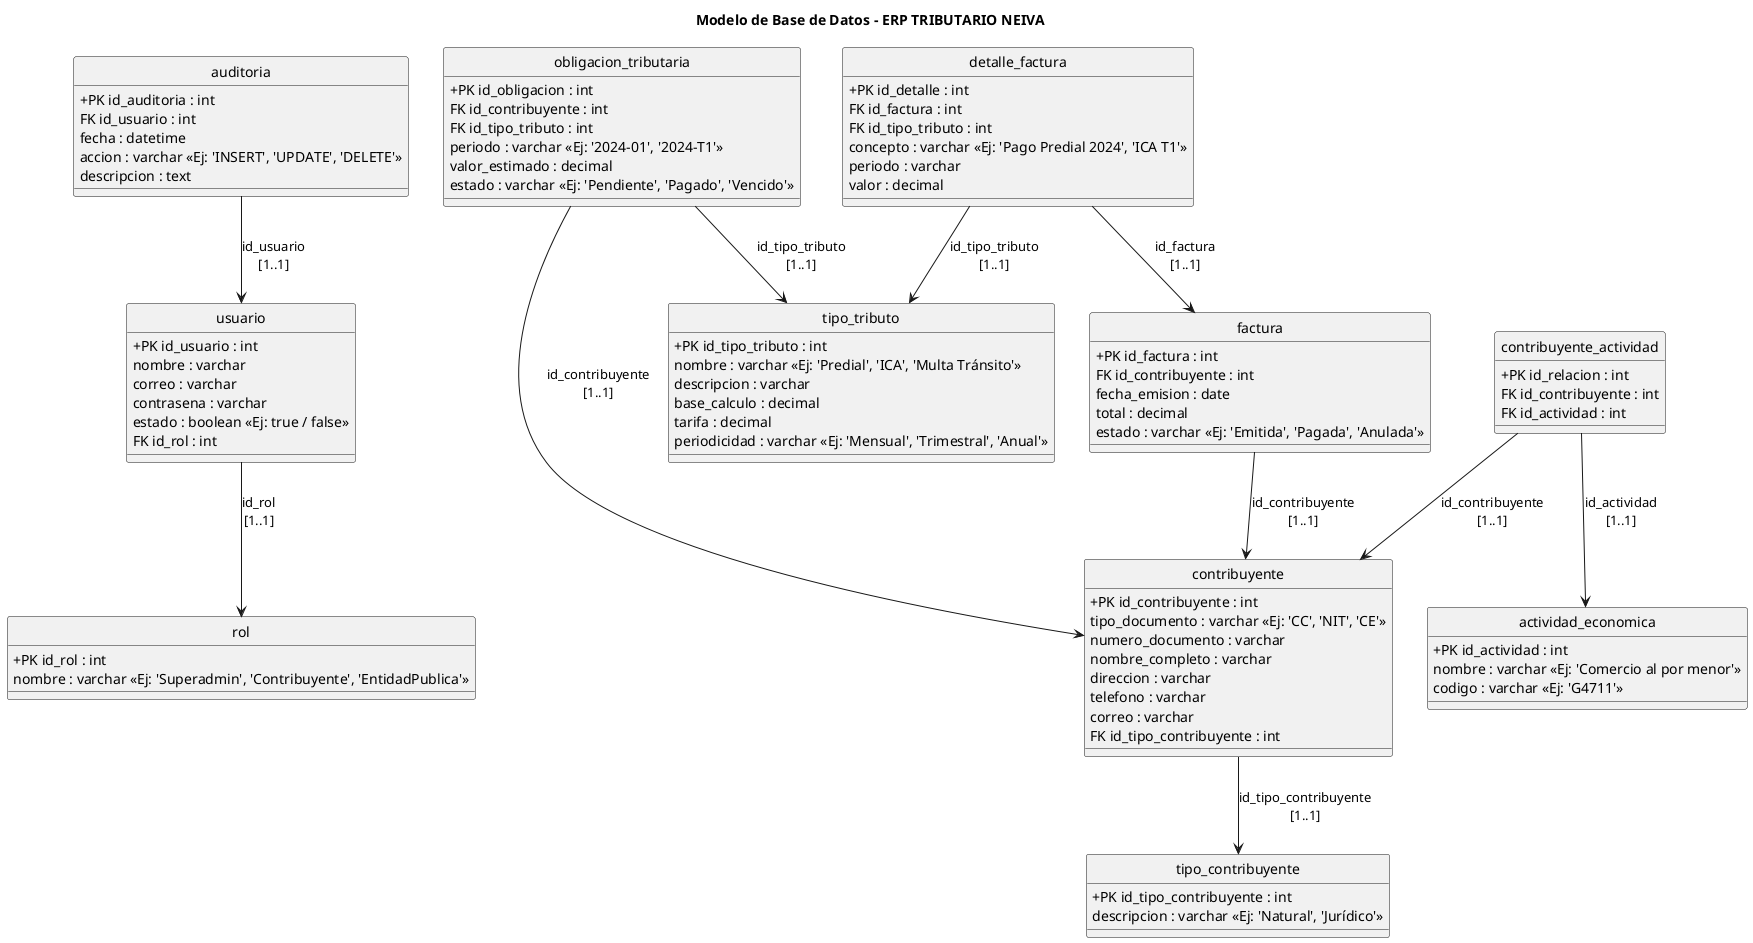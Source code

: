 @startuml
' Estilo para destacar claves
hide circle
skinparam classAttributeIconSize 0

title Modelo de Base de Datos - ERP TRIBUTARIO NEIVA

' Tablas principales
class usuario {
  +PK id_usuario : int
  nombre : varchar
  correo : varchar
  contrasena : varchar
  estado : boolean <<Ej: true / false>>
  FK id_rol : int
}

class rol {
  +PK id_rol : int
  nombre : varchar <<Ej: 'Superadmin', 'Contribuyente', 'EntidadPublica'>>
}

class contribuyente {
  +PK id_contribuyente : int
  tipo_documento : varchar <<Ej: 'CC', 'NIT', 'CE'>>
  numero_documento : varchar
  nombre_completo : varchar
  direccion : varchar
  telefono : varchar
  correo : varchar
  FK id_tipo_contribuyente : int
}

class tipo_contribuyente {
  +PK id_tipo_contribuyente : int
  descripcion : varchar <<Ej: 'Natural', 'Jurídico'>>
}

class tipo_tributo {
  +PK id_tipo_tributo : int
  nombre : varchar <<Ej: 'Predial', 'ICA', 'Multa Tránsito'>>
  descripcion : varchar
  base_calculo : decimal
  tarifa : decimal
  periodicidad : varchar <<Ej: 'Mensual', 'Trimestral', 'Anual'>>
}

class obligacion_tributaria {
  +PK id_obligacion : int
  FK id_contribuyente : int
  FK id_tipo_tributo : int
  periodo : varchar <<Ej: '2024-01', '2024-T1'>>
  valor_estimado : decimal
  estado : varchar <<Ej: 'Pendiente', 'Pagado', 'Vencido'>>
}

class factura {
  +PK id_factura : int
  FK id_contribuyente : int
  fecha_emision : date
  total : decimal
  estado : varchar <<Ej: 'Emitida', 'Pagada', 'Anulada'>>
}

class detalle_factura {
  +PK id_detalle : int
  FK id_factura : int
  FK id_tipo_tributo : int
  concepto : varchar <<Ej: 'Pago Predial 2024', 'ICA T1'>>
  periodo : varchar
  valor : decimal
}

class actividad_economica {
  +PK id_actividad : int
  nombre : varchar <<Ej: 'Comercio al por menor'>>
  codigo : varchar <<Ej: 'G4711'>>
}

class contribuyente_actividad {
  +PK id_relacion : int
  FK id_contribuyente : int
  FK id_actividad : int
}

class auditoria {
  +PK id_auditoria : int
  FK id_usuario : int
  fecha : datetime
  accion : varchar <<Ej: 'INSERT', 'UPDATE', 'DELETE'>>
  descripcion : text
}

' Relaciones (con cardinalidades anotadas)
usuario --> rol : id_rol\n[1..1]
contribuyente --> tipo_contribuyente : id_tipo_contribuyente\n[1..1]
obligacion_tributaria --> contribuyente : id_contribuyente\n[1..1]
obligacion_tributaria --> tipo_tributo : id_tipo_tributo\n[1..1]
factura --> contribuyente : id_contribuyente\n[1..1]
detalle_factura --> factura : id_factura\n[1..1]
detalle_factura --> tipo_tributo : id_tipo_tributo\n[1..1]
contribuyente_actividad --> contribuyente : id_contribuyente\n[1..1]
contribuyente_actividad --> actividad_economica : id_actividad\n[1..1]
auditoria --> usuario : id_usuario\n[1..1]

@enduml
